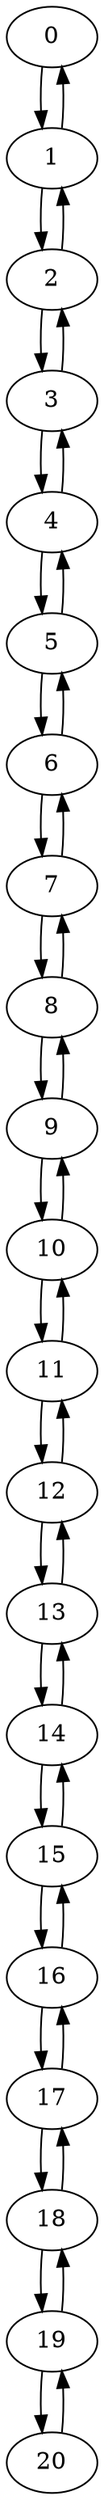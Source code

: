 digraph G1 {
0 -> 1;
1 -> 2;
2 -> 3;
3 -> 4;
4 -> 5;
5 -> 6;
6 -> 7;
7 -> 8;
8 -> 9;
9 -> 10;
10 -> 11;
11 -> 12;
12 -> 13;
13 -> 14;
14 -> 15;
15 -> 16;
16 -> 17;
17 -> 18;
18 -> 19;
19 -> 20;
20 -> 19;
19 -> 18;
18 -> 17;
17 -> 16;
16 -> 15;
15 -> 14;
14 -> 13;
13 -> 12;
12 -> 11;
11 -> 10;
10 -> 9;
9 -> 8;
8 -> 7;
7 -> 6;
6 -> 5;
5 -> 4;
4 -> 3;
3 -> 2;
2 -> 1;
1 -> 0;
}